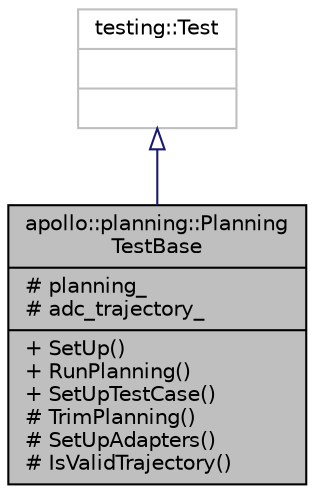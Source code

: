 digraph "apollo::planning::PlanningTestBase"
{
  edge [fontname="Helvetica",fontsize="10",labelfontname="Helvetica",labelfontsize="10"];
  node [fontname="Helvetica",fontsize="10",shape=record];
  Node1 [label="{apollo::planning::Planning\lTestBase\n|# planning_\l# adc_trajectory_\l|+ SetUp()\l+ RunPlanning()\l+ SetUpTestCase()\l# TrimPlanning()\l# SetUpAdapters()\l# IsValidTrajectory()\l}",height=0.2,width=0.4,color="black", fillcolor="grey75", style="filled" fontcolor="black"];
  Node2 -> Node1 [dir="back",color="midnightblue",fontsize="10",style="solid",arrowtail="onormal",fontname="Helvetica"];
  Node2 [label="{testing::Test\n||}",height=0.2,width=0.4,color="grey75", fillcolor="white", style="filled"];
}
